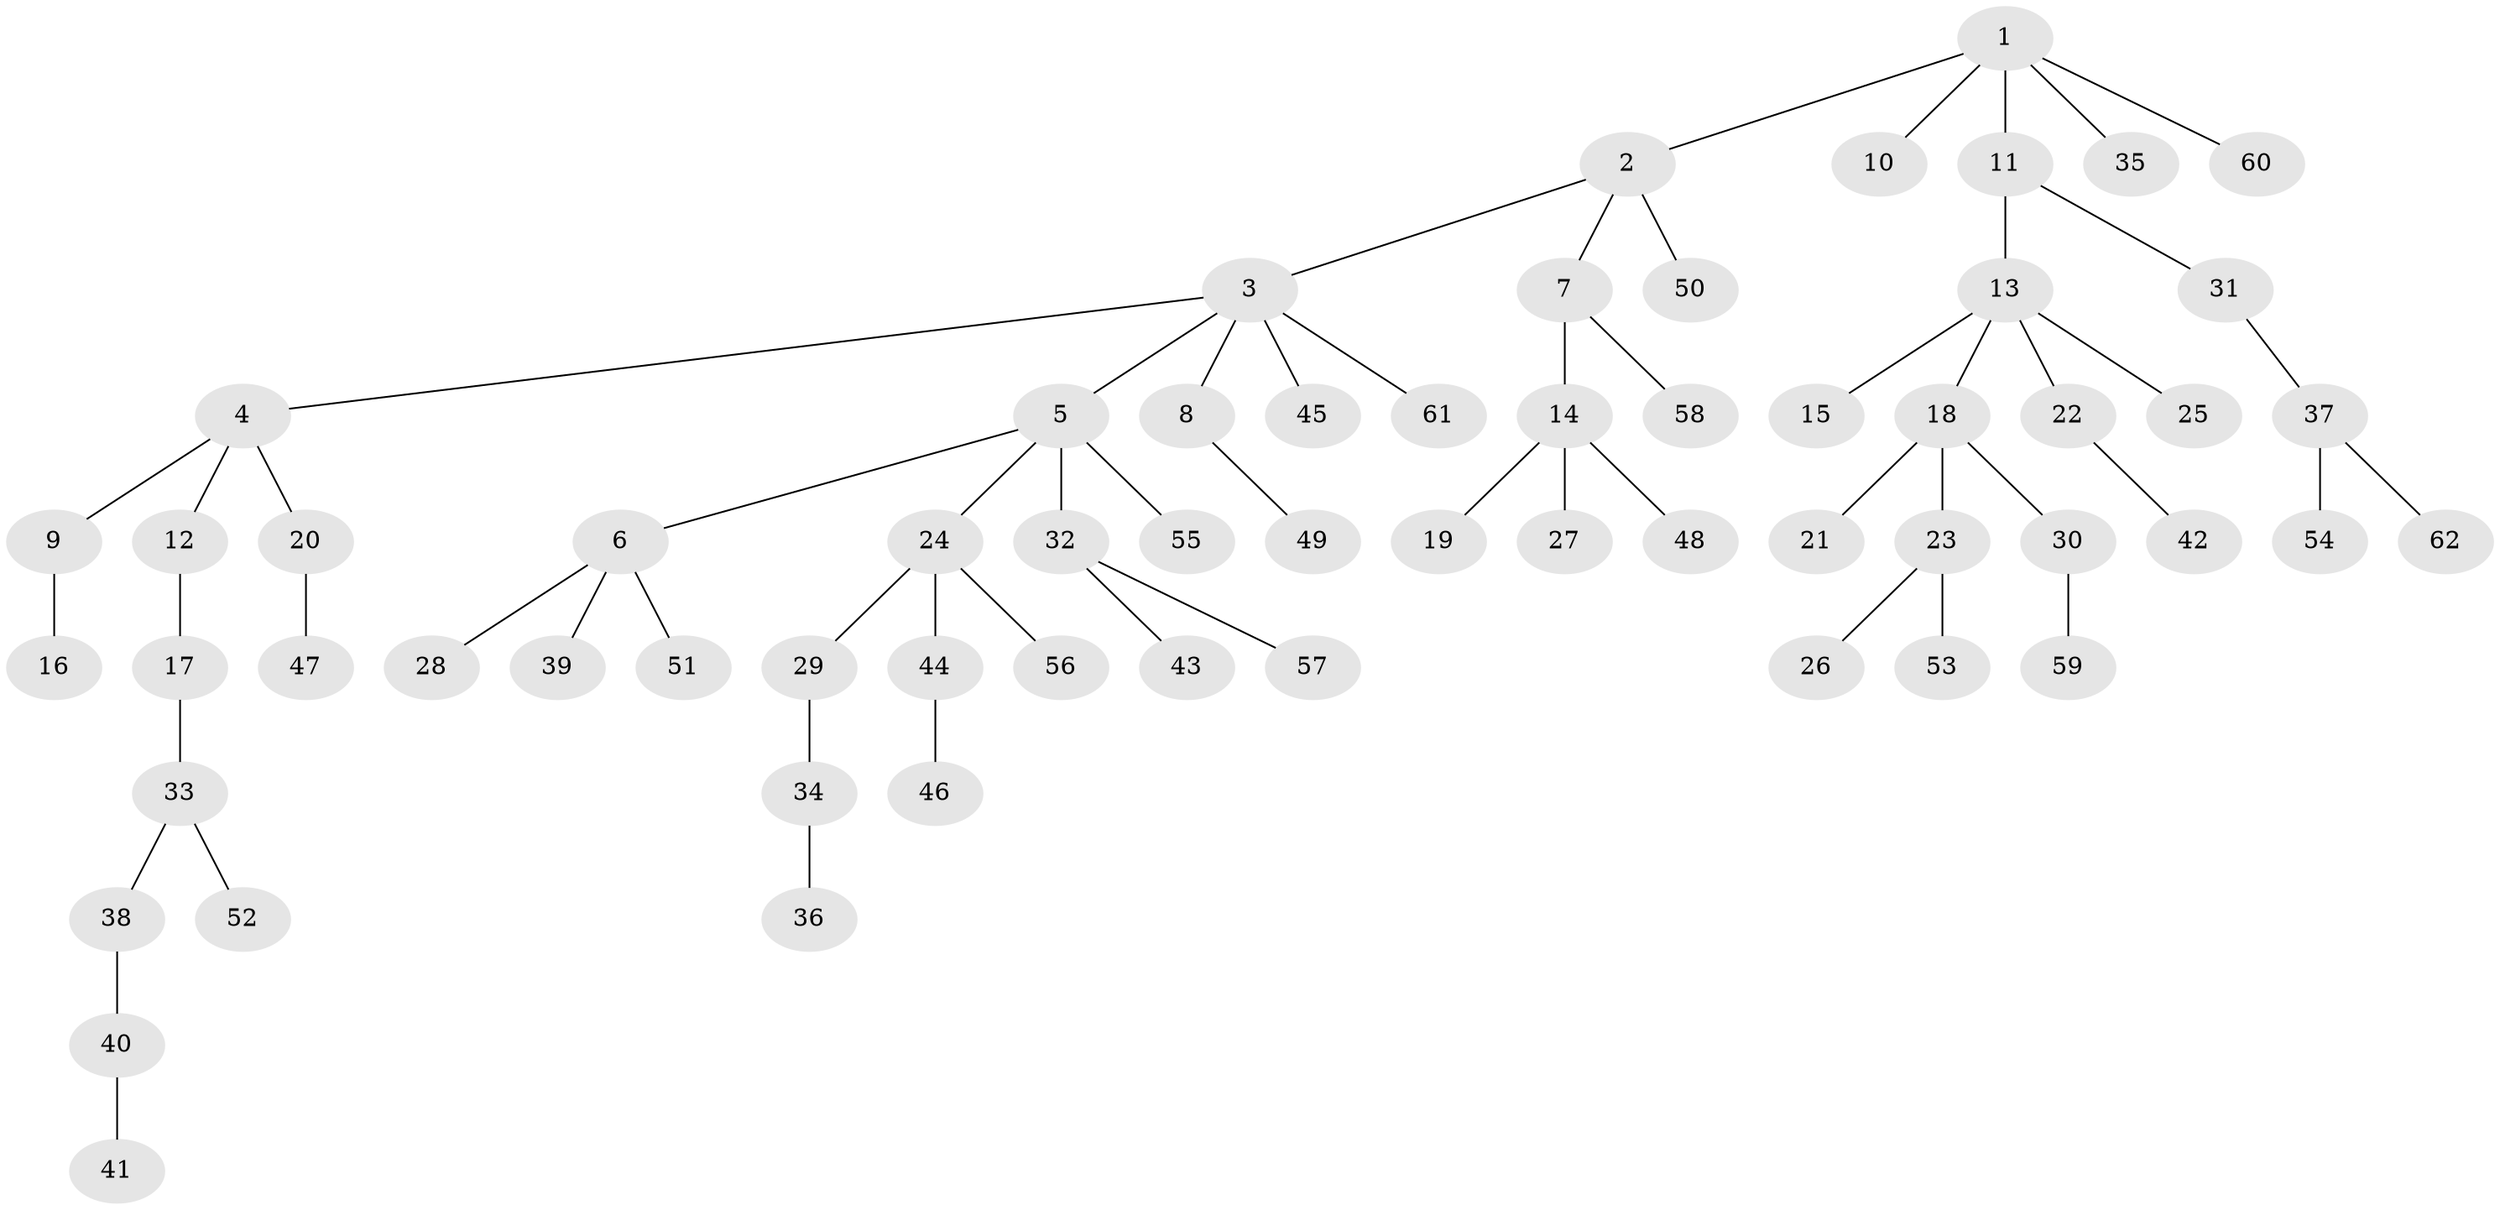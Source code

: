 // Generated by graph-tools (version 1.1) at 2025/50/03/09/25 03:50:26]
// undirected, 62 vertices, 61 edges
graph export_dot {
graph [start="1"]
  node [color=gray90,style=filled];
  1;
  2;
  3;
  4;
  5;
  6;
  7;
  8;
  9;
  10;
  11;
  12;
  13;
  14;
  15;
  16;
  17;
  18;
  19;
  20;
  21;
  22;
  23;
  24;
  25;
  26;
  27;
  28;
  29;
  30;
  31;
  32;
  33;
  34;
  35;
  36;
  37;
  38;
  39;
  40;
  41;
  42;
  43;
  44;
  45;
  46;
  47;
  48;
  49;
  50;
  51;
  52;
  53;
  54;
  55;
  56;
  57;
  58;
  59;
  60;
  61;
  62;
  1 -- 2;
  1 -- 10;
  1 -- 11;
  1 -- 35;
  1 -- 60;
  2 -- 3;
  2 -- 7;
  2 -- 50;
  3 -- 4;
  3 -- 5;
  3 -- 8;
  3 -- 45;
  3 -- 61;
  4 -- 9;
  4 -- 12;
  4 -- 20;
  5 -- 6;
  5 -- 24;
  5 -- 32;
  5 -- 55;
  6 -- 28;
  6 -- 39;
  6 -- 51;
  7 -- 14;
  7 -- 58;
  8 -- 49;
  9 -- 16;
  11 -- 13;
  11 -- 31;
  12 -- 17;
  13 -- 15;
  13 -- 18;
  13 -- 22;
  13 -- 25;
  14 -- 19;
  14 -- 27;
  14 -- 48;
  17 -- 33;
  18 -- 21;
  18 -- 23;
  18 -- 30;
  20 -- 47;
  22 -- 42;
  23 -- 26;
  23 -- 53;
  24 -- 29;
  24 -- 44;
  24 -- 56;
  29 -- 34;
  30 -- 59;
  31 -- 37;
  32 -- 43;
  32 -- 57;
  33 -- 38;
  33 -- 52;
  34 -- 36;
  37 -- 54;
  37 -- 62;
  38 -- 40;
  40 -- 41;
  44 -- 46;
}
